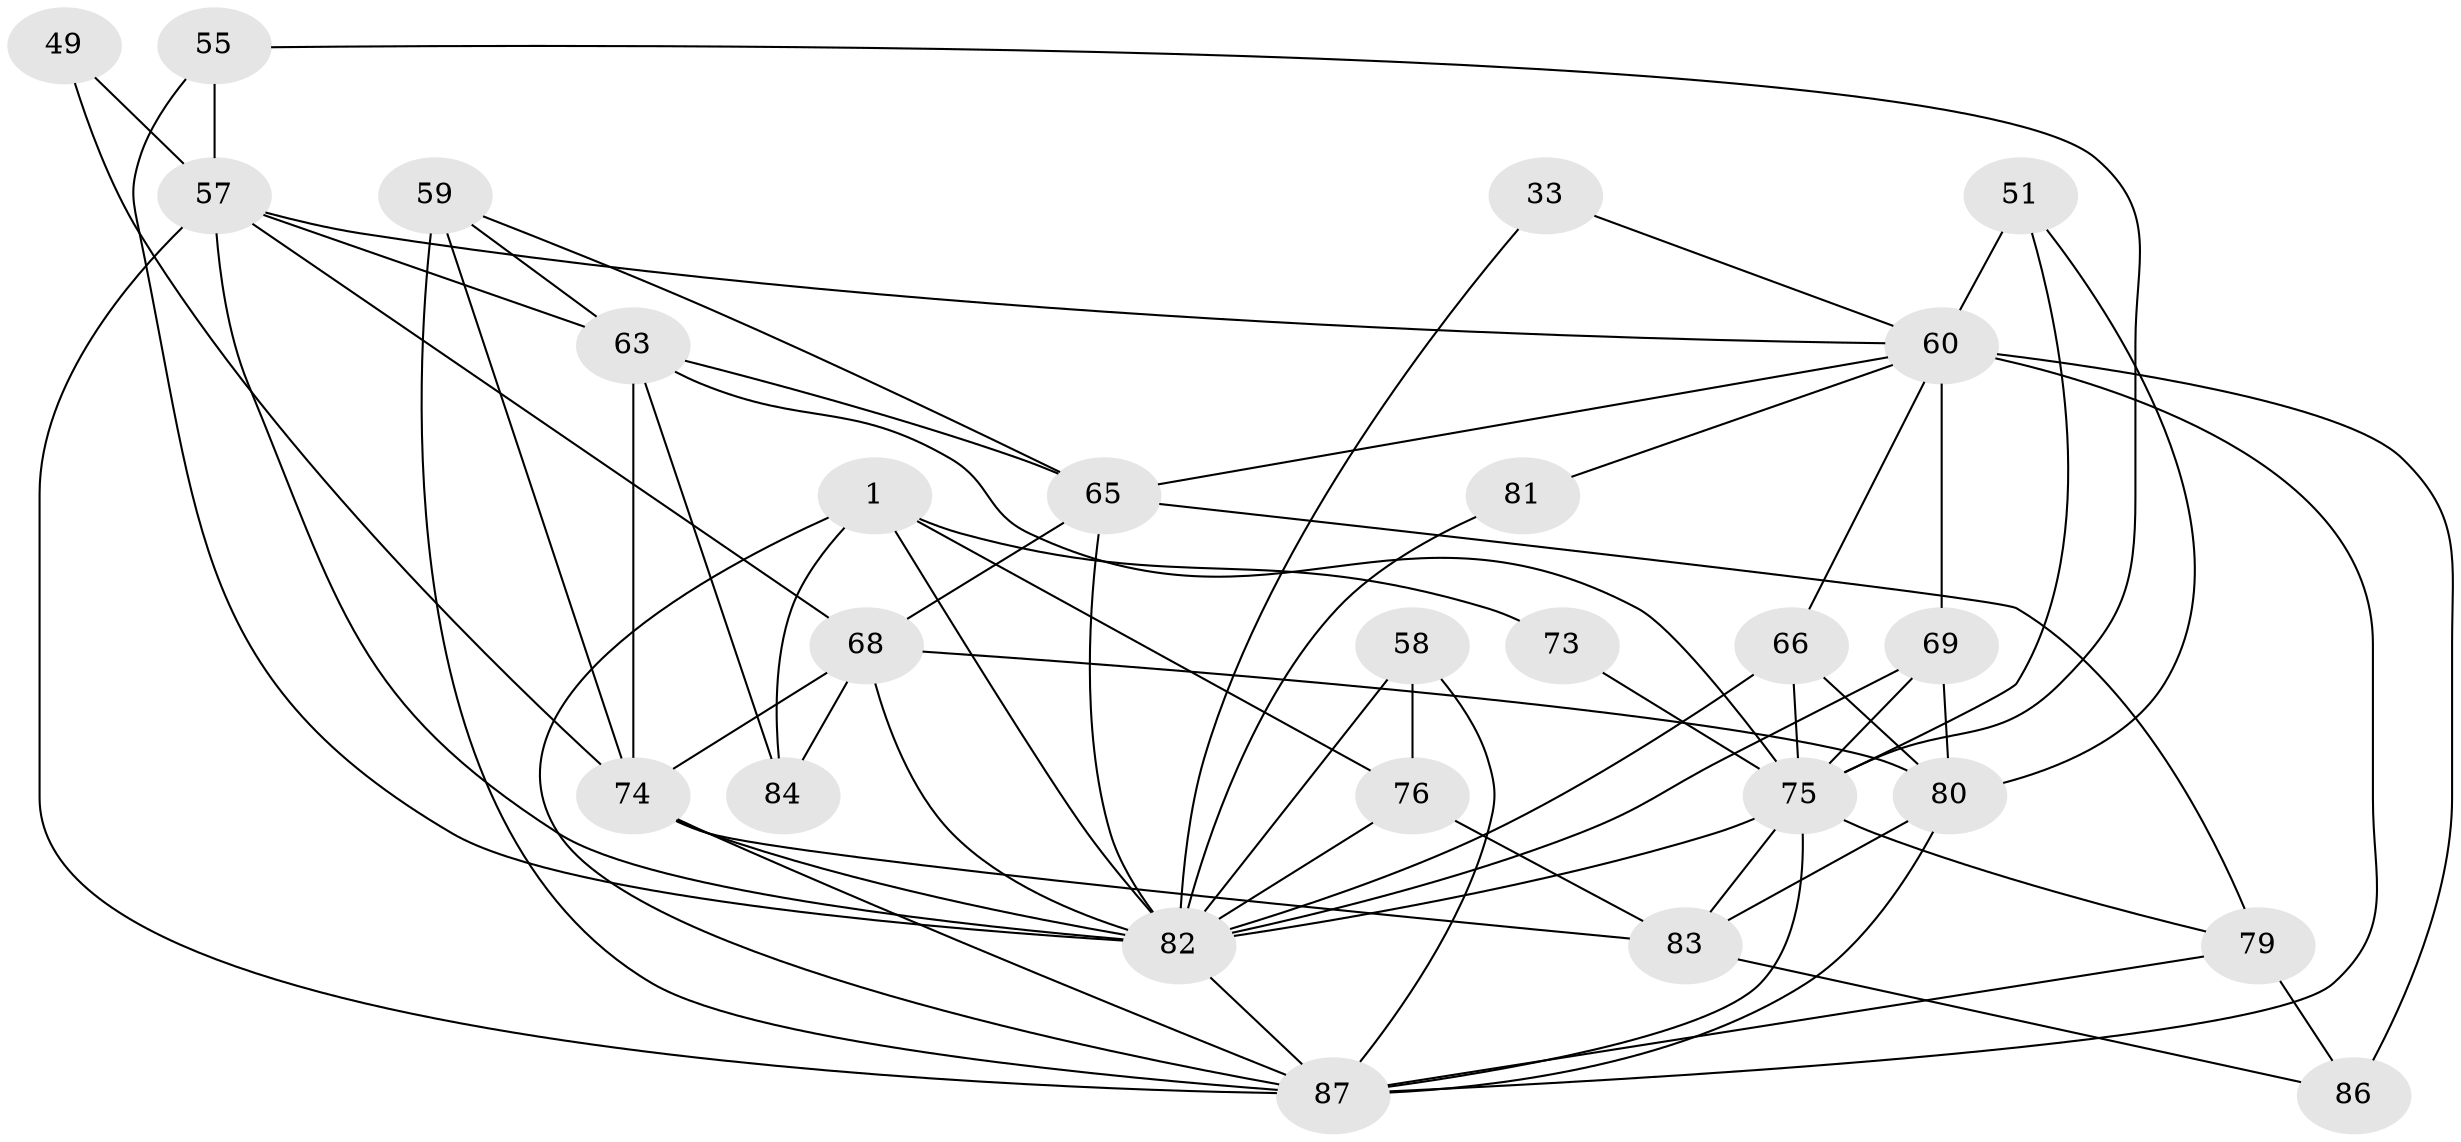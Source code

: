 // original degree distribution, {8: 0.022988505747126436, 3: 0.25287356321839083, 4: 0.3218390804597701, 5: 0.16091954022988506, 7: 0.022988505747126436, 2: 0.12643678160919541, 6: 0.09195402298850575}
// Generated by graph-tools (version 1.1) at 2025/55/03/04/25 21:55:24]
// undirected, 26 vertices, 67 edges
graph export_dot {
graph [start="1"]
  node [color=gray90,style=filled];
  1;
  33;
  49;
  51 [super="+2"];
  55 [super="+47"];
  57 [super="+5+41"];
  58 [super="+4"];
  59 [super="+27"];
  60 [super="+17"];
  63 [super="+31+61"];
  65 [super="+52"];
  66 [super="+46"];
  68 [super="+3+64+28"];
  69 [super="+25"];
  73;
  74 [super="+9+26+45+72"];
  75 [super="+18+23+36"];
  76 [super="+40"];
  79 [super="+15"];
  80 [super="+29+53"];
  81;
  82 [super="+50+78"];
  83 [super="+43+32"];
  84 [super="+30"];
  86 [super="+85"];
  87 [super="+24+34+39+56+70+67"];
  1 -- 84 [weight=2];
  1 -- 73;
  1 -- 76 [weight=2];
  1 -- 87;
  1 -- 82;
  33 -- 60;
  33 -- 82;
  49 -- 57;
  49 -- 74;
  51 -- 75;
  51 -- 80;
  51 -- 60;
  55 -- 57 [weight=3];
  55 -- 82;
  55 -- 75;
  57 -- 60;
  57 -- 82 [weight=2];
  57 -- 68;
  57 -- 63;
  57 -- 87 [weight=5];
  58 -- 76 [weight=2];
  58 -- 82;
  58 -- 87 [weight=3];
  59 -- 65 [weight=2];
  59 -- 74 [weight=4];
  59 -- 87;
  59 -- 63;
  60 -- 86 [weight=3];
  60 -- 65 [weight=2];
  60 -- 81;
  60 -- 69;
  60 -- 87 [weight=2];
  60 -- 66;
  63 -- 74;
  63 -- 84;
  63 -- 65;
  63 -- 75;
  65 -- 82 [weight=2];
  65 -- 79 [weight=2];
  65 -- 68 [weight=2];
  66 -- 75 [weight=4];
  66 -- 82 [weight=3];
  66 -- 80 [weight=2];
  68 -- 84;
  68 -- 82 [weight=2];
  68 -- 80;
  68 -- 74;
  69 -- 80 [weight=2];
  69 -- 75 [weight=2];
  69 -- 82 [weight=4];
  73 -- 75;
  74 -- 82 [weight=3];
  74 -- 83;
  74 -- 87 [weight=3];
  75 -- 87 [weight=2];
  75 -- 82;
  75 -- 83 [weight=2];
  75 -- 79;
  76 -- 83;
  76 -- 82;
  79 -- 86;
  79 -- 87;
  80 -- 87 [weight=3];
  80 -- 83;
  81 -- 82;
  82 -- 87;
  83 -- 86 [weight=2];
}
